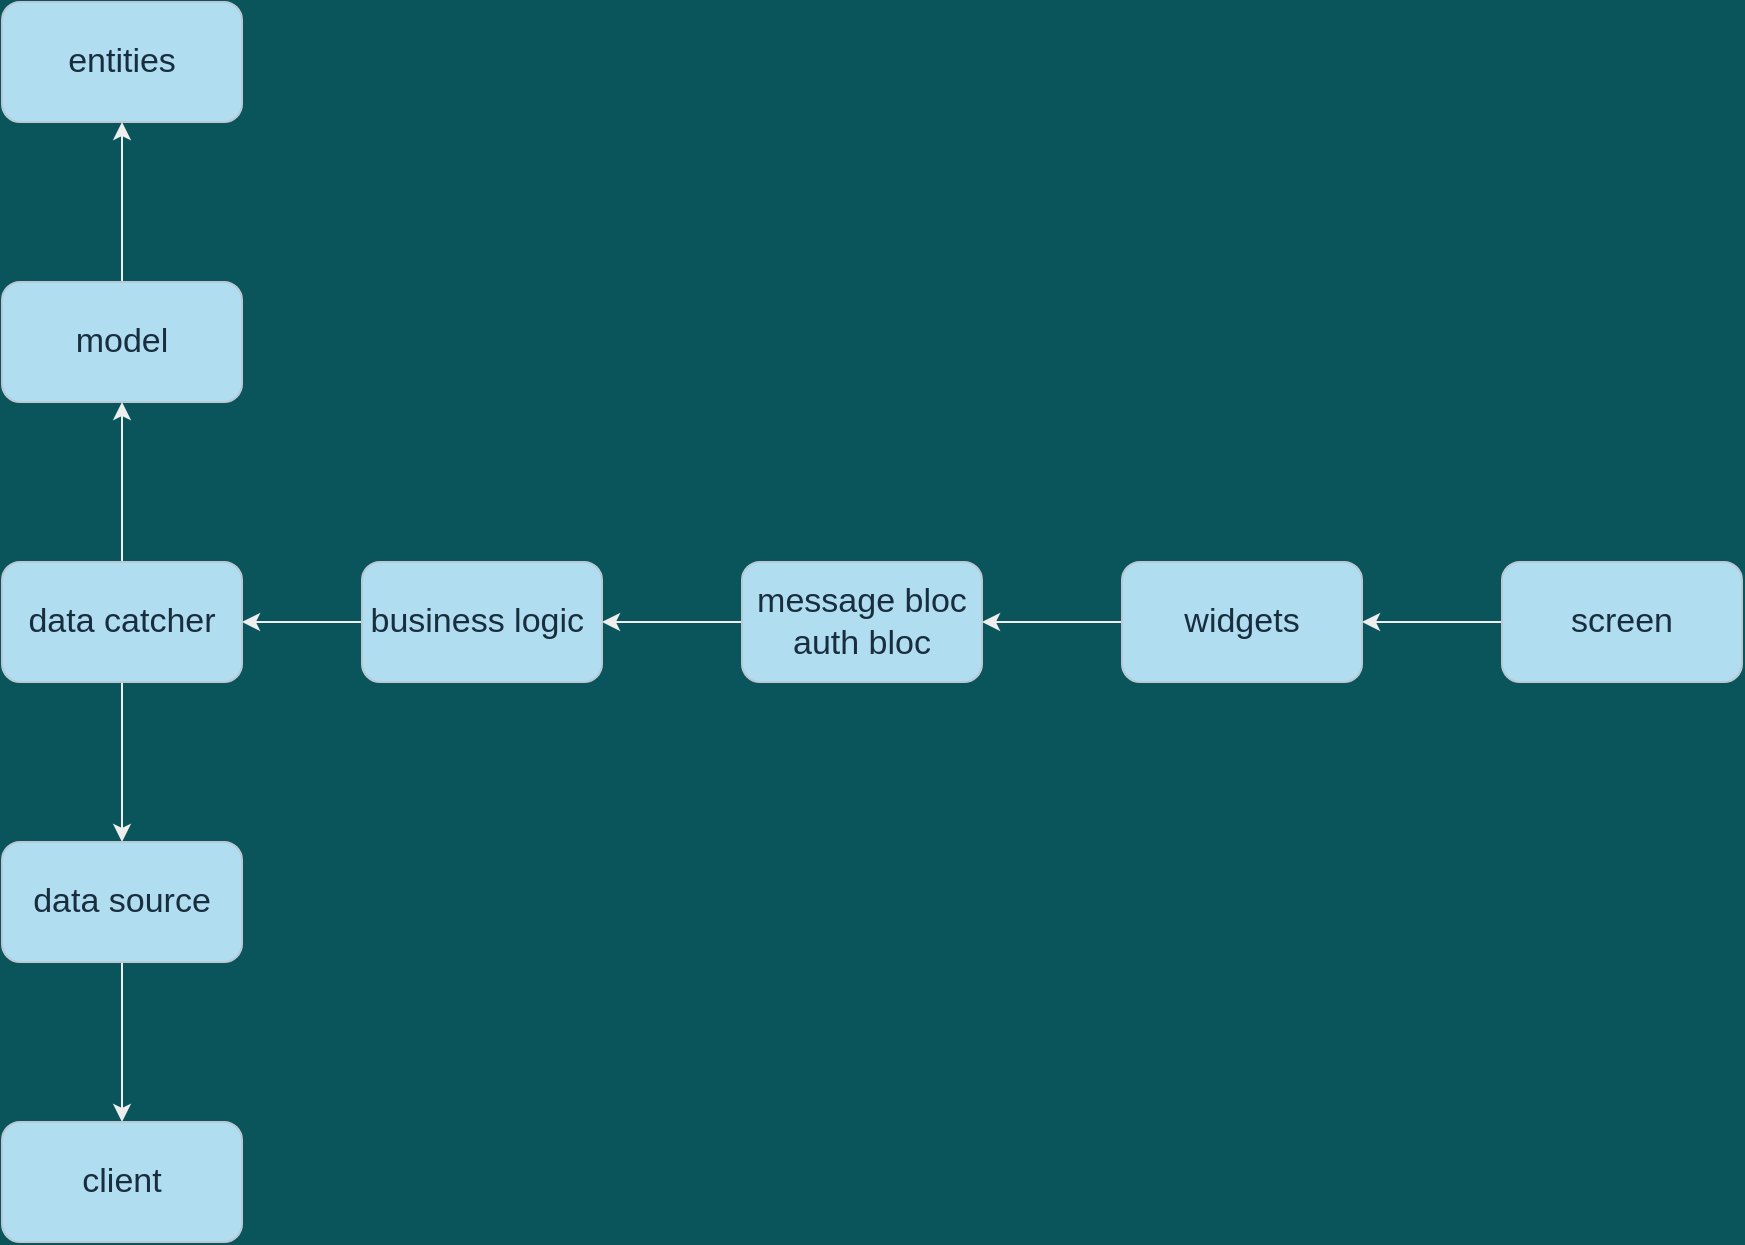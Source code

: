 <mxfile version="14.6.13" type="device"><diagram id="a5Fgce6WaMmd-CkTSVIn" name="Page-1"><mxGraphModel dx="1086" dy="806" grid="1" gridSize="10" guides="1" tooltips="1" connect="1" arrows="1" fold="1" page="1" pageScale="1" pageWidth="1400" pageHeight="850" background="#09555B" math="0" shadow="0"><root><mxCell id="0"/><mxCell id="1" parent="0"/><mxCell id="ae5OX4rqAweeivy77v5m-1" value="" style="edgeStyle=orthogonalEdgeStyle;orthogonalLoop=1;jettySize=auto;html=1;fontSize=17;strokeColor=#EEEEEE;labelBackgroundColor=#09555B;fontColor=#FFFFFF;" edge="1" parent="1" source="ae5OX4rqAweeivy77v5m-3" target="ae5OX4rqAweeivy77v5m-5"><mxGeometry relative="1" as="geometry"/></mxCell><mxCell id="ae5OX4rqAweeivy77v5m-2" value="" style="edgeStyle=orthogonalEdgeStyle;orthogonalLoop=1;jettySize=auto;html=1;fontSize=17;strokeColor=#EEEEEE;labelBackgroundColor=#09555B;fontColor=#FFFFFF;" edge="1" parent="1" source="ae5OX4rqAweeivy77v5m-3" target="ae5OX4rqAweeivy77v5m-8"><mxGeometry relative="1" as="geometry"/></mxCell><mxCell id="ae5OX4rqAweeivy77v5m-3" value="data catcher" style="whiteSpace=wrap;html=1;fontSize=17;fillColor=#B1DDF0;strokeColor=#BAC8D3;fontColor=#182E3E;rounded=1;" vertex="1" parent="1"><mxGeometry x="330" y="430" width="120" height="60" as="geometry"/></mxCell><mxCell id="ae5OX4rqAweeivy77v5m-4" value="" style="edgeStyle=orthogonalEdgeStyle;orthogonalLoop=1;jettySize=auto;html=1;fontSize=17;strokeColor=#EEEEEE;labelBackgroundColor=#09555B;fontColor=#FFFFFF;" edge="1" parent="1" source="ae5OX4rqAweeivy77v5m-5" target="ae5OX4rqAweeivy77v5m-6"><mxGeometry relative="1" as="geometry"/></mxCell><mxCell id="ae5OX4rqAweeivy77v5m-5" value="data source" style="whiteSpace=wrap;html=1;fontSize=17;fillColor=#B1DDF0;strokeColor=#BAC8D3;fontColor=#182E3E;rounded=1;" vertex="1" parent="1"><mxGeometry x="330" y="570" width="120" height="60" as="geometry"/></mxCell><mxCell id="ae5OX4rqAweeivy77v5m-6" value="client" style="whiteSpace=wrap;html=1;fontSize=17;fillColor=#B1DDF0;strokeColor=#BAC8D3;fontColor=#182E3E;rounded=1;" vertex="1" parent="1"><mxGeometry x="330" y="710" width="120" height="60" as="geometry"/></mxCell><mxCell id="ae5OX4rqAweeivy77v5m-7" value="" style="edgeStyle=orthogonalEdgeStyle;orthogonalLoop=1;jettySize=auto;html=1;fontSize=17;strokeColor=#EEEEEE;labelBackgroundColor=#09555B;fontColor=#FFFFFF;" edge="1" parent="1" source="ae5OX4rqAweeivy77v5m-8" target="ae5OX4rqAweeivy77v5m-9"><mxGeometry relative="1" as="geometry"/></mxCell><mxCell id="ae5OX4rqAweeivy77v5m-8" value="model" style="whiteSpace=wrap;html=1;fontSize=17;fillColor=#B1DDF0;strokeColor=#BAC8D3;fontColor=#182E3E;rounded=1;" vertex="1" parent="1"><mxGeometry x="330" y="290" width="120" height="60" as="geometry"/></mxCell><mxCell id="ae5OX4rqAweeivy77v5m-9" value="entities" style="whiteSpace=wrap;html=1;fontSize=17;fillColor=#B1DDF0;strokeColor=#BAC8D3;fontColor=#182E3E;rounded=1;" vertex="1" parent="1"><mxGeometry x="330" y="150" width="120" height="60" as="geometry"/></mxCell><mxCell id="ae5OX4rqAweeivy77v5m-10" value="" style="edgeStyle=orthogonalEdgeStyle;orthogonalLoop=1;jettySize=auto;html=1;fontSize=17;strokeColor=#EEEEEE;labelBackgroundColor=#09555B;fontColor=#FFFFFF;" edge="1" parent="1" source="ae5OX4rqAweeivy77v5m-11" target="ae5OX4rqAweeivy77v5m-3"><mxGeometry relative="1" as="geometry"/></mxCell><mxCell id="ae5OX4rqAweeivy77v5m-11" value="business logic&amp;nbsp;" style="whiteSpace=wrap;html=1;fontSize=17;fillColor=#B1DDF0;strokeColor=#BAC8D3;fontColor=#182E3E;rounded=1;" vertex="1" parent="1"><mxGeometry x="510" y="430" width="120" height="60" as="geometry"/></mxCell><mxCell id="ae5OX4rqAweeivy77v5m-12" value="" style="edgeStyle=orthogonalEdgeStyle;orthogonalLoop=1;jettySize=auto;html=1;fontSize=17;strokeColor=#EEEEEE;labelBackgroundColor=#09555B;fontColor=#FFFFFF;" edge="1" parent="1" source="ae5OX4rqAweeivy77v5m-13" target="ae5OX4rqAweeivy77v5m-11"><mxGeometry relative="1" as="geometry"/></mxCell><mxCell id="ae5OX4rqAweeivy77v5m-13" value="message bloc&lt;br&gt;auth bloc" style="whiteSpace=wrap;html=1;fontSize=17;fillColor=#B1DDF0;strokeColor=#BAC8D3;fontColor=#182E3E;rounded=1;" vertex="1" parent="1"><mxGeometry x="700" y="430" width="120" height="60" as="geometry"/></mxCell><mxCell id="ae5OX4rqAweeivy77v5m-14" value="" style="edgeStyle=orthogonalEdgeStyle;orthogonalLoop=1;jettySize=auto;html=1;fontSize=17;strokeColor=#EEEEEE;labelBackgroundColor=#09555B;fontColor=#FFFFFF;" edge="1" parent="1" source="ae5OX4rqAweeivy77v5m-15" target="ae5OX4rqAweeivy77v5m-13"><mxGeometry relative="1" as="geometry"/></mxCell><mxCell id="ae5OX4rqAweeivy77v5m-15" value="widgets" style="whiteSpace=wrap;html=1;fontSize=17;fillColor=#B1DDF0;strokeColor=#BAC8D3;fontColor=#182E3E;rounded=1;" vertex="1" parent="1"><mxGeometry x="890" y="430" width="120" height="60" as="geometry"/></mxCell><mxCell id="ae5OX4rqAweeivy77v5m-16" value="" style="edgeStyle=orthogonalEdgeStyle;orthogonalLoop=1;jettySize=auto;html=1;fontSize=17;strokeColor=#EEEEEE;labelBackgroundColor=#09555B;fontColor=#FFFFFF;" edge="1" parent="1" source="ae5OX4rqAweeivy77v5m-17" target="ae5OX4rqAweeivy77v5m-15"><mxGeometry relative="1" as="geometry"/></mxCell><mxCell id="ae5OX4rqAweeivy77v5m-17" value="screen" style="whiteSpace=wrap;html=1;fontSize=17;fillColor=#B1DDF0;strokeColor=#BAC8D3;fontColor=#182E3E;rounded=1;" vertex="1" parent="1"><mxGeometry x="1080" y="430" width="120" height="60" as="geometry"/></mxCell></root></mxGraphModel></diagram></mxfile>